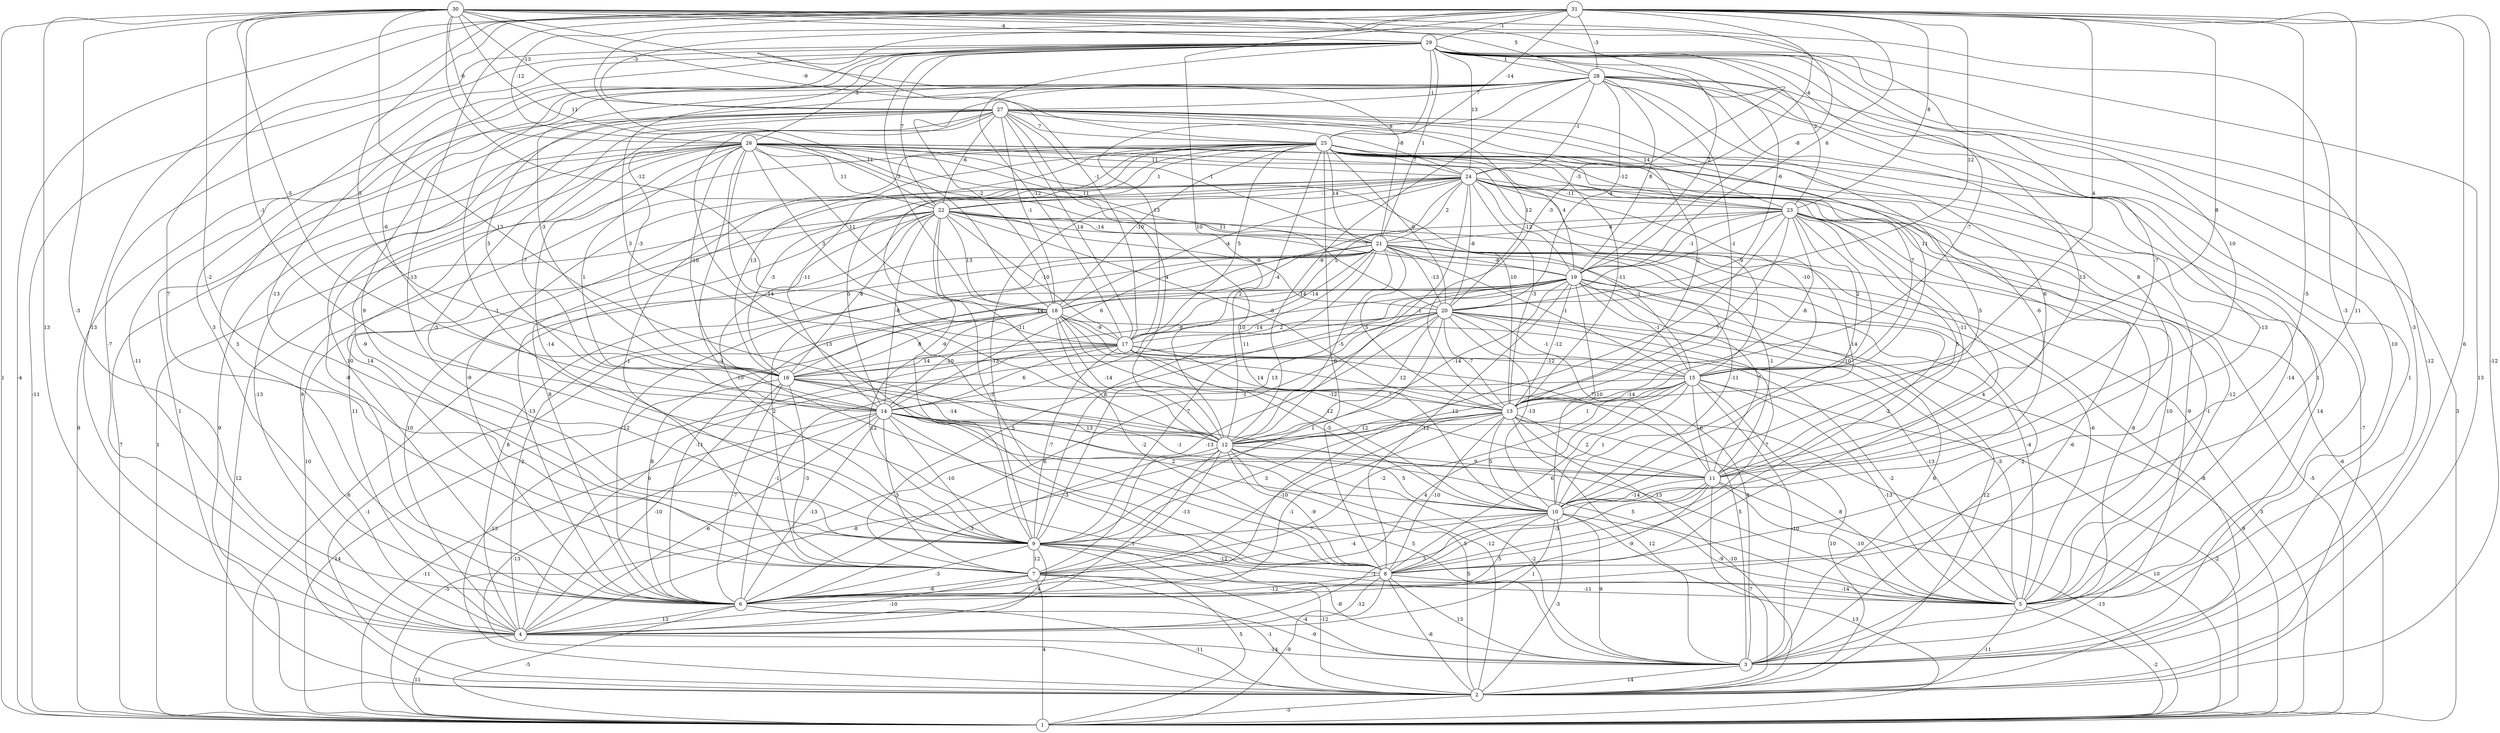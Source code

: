graph { 
	 fontname="Helvetica,Arial,sans-serif" 
	 node [shape = circle]; 
	 31 -- 1 [label = "-4"];
	 31 -- 2 [label = "-12"];
	 31 -- 3 [label = "6"];
	 31 -- 4 [label = "13"];
	 31 -- 6 [label = "11"];
	 31 -- 7 [label = "7"];
	 31 -- 8 [label = "-5"];
	 31 -- 9 [label = "-13"];
	 31 -- 12 [label = "10"];
	 31 -- 13 [label = "8"];
	 31 -- 15 [label = "4"];
	 31 -- 16 [label = "5"];
	 31 -- 17 [label = "-1"];
	 31 -- 18 [label = "11"];
	 31 -- 19 [label = "6"];
	 31 -- 20 [label = "12"];
	 31 -- 23 [label = "8"];
	 31 -- 24 [label = "-4"];
	 31 -- 25 [label = "-14"];
	 31 -- 26 [label = "-12"];
	 31 -- 27 [label = "-3"];
	 31 -- 28 [label = "-3"];
	 31 -- 29 [label = "-1"];
	 30 -- 1 [label = "1"];
	 30 -- 4 [label = "13"];
	 30 -- 5 [label = "-3"];
	 30 -- 6 [label = "-3"];
	 30 -- 9 [label = "-2"];
	 30 -- 11 [label = "10"];
	 30 -- 12 [label = "13"];
	 30 -- 13 [label = "-3"];
	 30 -- 14 [label = "-1"];
	 30 -- 16 [label = "-5"];
	 30 -- 17 [label = "-12"];
	 30 -- 19 [label = "-8"];
	 30 -- 21 [label = "8"];
	 30 -- 22 [label = "11"];
	 30 -- 25 [label = "-9"];
	 30 -- 26 [label = "-6"];
	 30 -- 27 [label = "-13"];
	 30 -- 28 [label = "5"];
	 30 -- 29 [label = "-4"];
	 29 -- 1 [label = "-11"];
	 29 -- 2 [label = "13"];
	 29 -- 3 [label = "-12"];
	 29 -- 4 [label = "-7"];
	 29 -- 5 [label = "-3"];
	 29 -- 6 [label = "3"];
	 29 -- 8 [label = "-1"];
	 29 -- 9 [label = "-13"];
	 29 -- 10 [label = "8"];
	 29 -- 11 [label = "-7"];
	 29 -- 12 [label = "3"];
	 29 -- 13 [label = "-7"];
	 29 -- 14 [label = "-6"];
	 29 -- 17 [label = "-12"];
	 29 -- 18 [label = "3"];
	 29 -- 19 [label = "2"];
	 29 -- 20 [label = "-6"];
	 29 -- 21 [label = "1"];
	 29 -- 22 [label = "7"];
	 29 -- 23 [label = "2"];
	 29 -- 24 [label = "13"];
	 29 -- 25 [label = "-1"];
	 29 -- 26 [label = "3"];
	 29 -- 28 [label = "1"];
	 28 -- 1 [label = "3"];
	 28 -- 3 [label = "1"];
	 28 -- 4 [label = "-11"];
	 28 -- 5 [label = "10"];
	 28 -- 6 [label = "3"];
	 28 -- 8 [label = "-13"];
	 28 -- 9 [label = "9"];
	 28 -- 10 [label = "6"];
	 28 -- 11 [label = "13"];
	 28 -- 12 [label = "-9"];
	 28 -- 13 [label = "-1"];
	 28 -- 14 [label = "5"];
	 28 -- 16 [label = "-3"];
	 28 -- 17 [label = "13"];
	 28 -- 18 [label = "-2"];
	 28 -- 19 [label = "8"];
	 28 -- 20 [label = "-4"];
	 28 -- 24 [label = "-1"];
	 28 -- 27 [label = "7"];
	 27 -- 1 [label = "9"];
	 27 -- 2 [label = "1"];
	 27 -- 6 [label = "10"];
	 27 -- 7 [label = "-9"];
	 27 -- 8 [label = "-13"];
	 27 -- 9 [label = "-3"];
	 27 -- 10 [label = "5"];
	 27 -- 12 [label = "4"];
	 27 -- 13 [label = "2"];
	 27 -- 14 [label = "-7"];
	 27 -- 15 [label = "11"];
	 27 -- 16 [label = "-3"];
	 27 -- 17 [label = "14"];
	 27 -- 18 [label = "-1"];
	 27 -- 20 [label = "12"];
	 27 -- 21 [label = "-1"];
	 27 -- 22 [label = "-6"];
	 27 -- 23 [label = "14"];
	 27 -- 24 [label = "-8"];
	 27 -- 25 [label = "7"];
	 26 -- 1 [label = "7"];
	 26 -- 2 [label = "9"];
	 26 -- 3 [label = "-9"];
	 26 -- 4 [label = "-13"];
	 26 -- 5 [label = "-14"];
	 26 -- 6 [label = "-8"];
	 26 -- 7 [label = "14"];
	 26 -- 8 [label = "-4"];
	 26 -- 9 [label = "-14"];
	 26 -- 10 [label = "10"];
	 26 -- 12 [label = "14"];
	 26 -- 13 [label = "10"];
	 26 -- 14 [label = "1"];
	 26 -- 15 [label = "-9"];
	 26 -- 16 [label = "-10"];
	 26 -- 17 [label = "3"];
	 26 -- 18 [label = "11"];
	 26 -- 20 [label = "11"];
	 26 -- 21 [label = "11"];
	 26 -- 22 [label = "11"];
	 26 -- 23 [label = "-3"];
	 26 -- 24 [label = "11"];
	 25 -- 1 [label = "1"];
	 25 -- 2 [label = "-7"];
	 25 -- 3 [label = "14"];
	 25 -- 4 [label = "9"];
	 25 -- 5 [label = "1"];
	 25 -- 6 [label = "-9"];
	 25 -- 7 [label = "-1"];
	 25 -- 8 [label = "-8"];
	 25 -- 9 [label = "-9"];
	 25 -- 11 [label = "-6"];
	 25 -- 12 [label = "2"];
	 25 -- 13 [label = "-11"];
	 25 -- 14 [label = "-11"];
	 25 -- 15 [label = "7"];
	 25 -- 16 [label = "13"];
	 25 -- 17 [label = "5"];
	 25 -- 18 [label = "-10"];
	 25 -- 19 [label = "4"];
	 25 -- 20 [label = "-9"];
	 25 -- 21 [label = "14"];
	 25 -- 22 [label = "1"];
	 25 -- 23 [label = "-12"];
	 25 -- 24 [label = "7"];
	 24 -- 1 [label = "-6"];
	 24 -- 3 [label = "-8"];
	 24 -- 4 [label = "11"];
	 24 -- 5 [label = "-12"];
	 24 -- 6 [label = "8"];
	 24 -- 9 [label = "-12"];
	 24 -- 10 [label = "14"];
	 24 -- 11 [label = "-11"];
	 24 -- 12 [label = "-1"];
	 24 -- 13 [label = "-3"];
	 24 -- 14 [label = "5"];
	 24 -- 15 [label = "-10"];
	 24 -- 16 [label = "-3"];
	 24 -- 17 [label = "5"];
	 24 -- 18 [label = "-4"];
	 24 -- 19 [label = "-12"];
	 24 -- 20 [label = "-8"];
	 24 -- 21 [label = "2"];
	 24 -- 22 [label = "-1"];
	 24 -- 23 [label = "-11"];
	 23 -- 1 [label = "-5"];
	 23 -- 3 [label = "-6"];
	 23 -- 5 [label = "-1"];
	 23 -- 6 [label = "12"];
	 23 -- 8 [label = "4"];
	 23 -- 9 [label = "13"];
	 23 -- 10 [label = "-10"];
	 23 -- 11 [label = "5"];
	 23 -- 12 [label = "7"];
	 23 -- 13 [label = "-8"];
	 23 -- 14 [label = "6"];
	 23 -- 15 [label = "2"];
	 23 -- 19 [label = "-1"];
	 23 -- 21 [label = "4"];
	 22 -- 1 [label = "12"];
	 22 -- 2 [label = "10"];
	 22 -- 4 [label = "10"];
	 22 -- 5 [label = "10"];
	 22 -- 6 [label = "-13"];
	 22 -- 8 [label = "-3"];
	 22 -- 9 [label = "-10"];
	 22 -- 12 [label = "-11"];
	 22 -- 13 [label = "-8"];
	 22 -- 14 [label = "-8"];
	 22 -- 15 [label = "-1"];
	 22 -- 16 [label = "8"];
	 22 -- 17 [label = "-10"];
	 22 -- 18 [label = "13"];
	 22 -- 19 [label = "-7"];
	 22 -- 20 [label = "-9"];
	 22 -- 21 [label = "-14"];
	 21 -- 1 [label = "6"];
	 21 -- 2 [label = "-8"];
	 21 -- 3 [label = "-2"];
	 21 -- 4 [label = "8"];
	 21 -- 5 [label = "-6"];
	 21 -- 6 [label = "-12"];
	 21 -- 7 [label = "2"];
	 21 -- 8 [label = "-2"];
	 21 -- 9 [label = "8"];
	 21 -- 10 [label = "-11"];
	 21 -- 11 [label = "-1"];
	 21 -- 12 [label = "-5"];
	 21 -- 13 [label = "5"];
	 21 -- 14 [label = "-14"];
	 21 -- 15 [label = "-1"];
	 21 -- 16 [label = "14"];
	 21 -- 17 [label = "-14"];
	 21 -- 18 [label = "-4"];
	 21 -- 19 [label = "-8"];
	 21 -- 20 [label = "-13"];
	 20 -- 1 [label = "9"];
	 20 -- 4 [label = "6"];
	 20 -- 5 [label = "-3"];
	 20 -- 6 [label = "6"];
	 20 -- 7 [label = "-13"];
	 20 -- 8 [label = "7"];
	 20 -- 9 [label = "1"];
	 20 -- 10 [label = "-13"];
	 20 -- 11 [label = "7"];
	 20 -- 12 [label = "12"];
	 20 -- 13 [label = "-7"];
	 20 -- 15 [label = "-1"];
	 20 -- 16 [label = "11"];
	 20 -- 17 [label = "2"];
	 19 -- 1 [label = "3"];
	 19 -- 2 [label = "12"];
	 19 -- 3 [label = "6"];
	 19 -- 4 [label = "-2"];
	 19 -- 5 [label = "-4"];
	 19 -- 6 [label = "-11"];
	 19 -- 7 [label = "5"];
	 19 -- 8 [label = "-12"];
	 19 -- 9 [label = "7"];
	 19 -- 10 [label = "-10"];
	 19 -- 11 [label = "7"];
	 19 -- 12 [label = "-14"];
	 19 -- 13 [label = "-12"];
	 19 -- 15 [label = "-1"];
	 19 -- 16 [label = "-8"];
	 19 -- 18 [label = "14"];
	 18 -- 2 [label = "-1"];
	 18 -- 3 [label = "4"];
	 18 -- 5 [label = "-13"];
	 18 -- 6 [label = "8"];
	 18 -- 8 [label = "-2"];
	 18 -- 9 [label = "12"];
	 18 -- 10 [label = "12"];
	 18 -- 11 [label = "-12"];
	 18 -- 12 [label = "-14"];
	 18 -- 14 [label = "-10"];
	 18 -- 16 [label = "8"];
	 18 -- 17 [label = "-9"];
	 17 -- 2 [label = "-13"];
	 17 -- 3 [label = "5"];
	 17 -- 5 [label = "-2"];
	 17 -- 6 [label = "-1"];
	 17 -- 9 [label = "-7"];
	 17 -- 10 [label = "-5"];
	 17 -- 13 [label = "14"];
	 17 -- 14 [label = "6"];
	 17 -- 15 [label = "-12"];
	 17 -- 16 [label = "14"];
	 16 -- 1 [label = "14"];
	 16 -- 2 [label = "-12"];
	 16 -- 4 [label = "-10"];
	 16 -- 5 [label = "13"];
	 16 -- 6 [label = "-7"];
	 16 -- 7 [label = "-3"];
	 16 -- 12 [label = "-14"];
	 16 -- 13 [label = "7"];
	 15 -- 1 [label = "-2"];
	 15 -- 2 [label = "10"];
	 15 -- 3 [label = "-10"];
	 15 -- 5 [label = "-13"];
	 15 -- 6 [label = "4"];
	 15 -- 7 [label = "-2"];
	 15 -- 8 [label = "6"];
	 15 -- 10 [label = "1"];
	 15 -- 11 [label = "-6"];
	 15 -- 12 [label = "1"];
	 15 -- 13 [label = "-14"];
	 15 -- 14 [label = "-1"];
	 14 -- 1 [label = "-11"];
	 14 -- 2 [label = "-13"];
	 14 -- 3 [label = "5"];
	 14 -- 4 [label = "-6"];
	 14 -- 5 [label = "5"];
	 14 -- 6 [label = "-13"];
	 14 -- 7 [label = "5"];
	 14 -- 8 [label = "-3"];
	 14 -- 9 [label = "-10"];
	 14 -- 10 [label = "2"];
	 14 -- 11 [label = "-1"];
	 14 -- 12 [label = "13"];
	 13 -- 1 [label = "10"];
	 13 -- 2 [label = "-10"];
	 13 -- 3 [label = "12"];
	 13 -- 4 [label = "-8"];
	 13 -- 5 [label = "8"];
	 13 -- 6 [label = "-1"];
	 13 -- 7 [label = "-10"];
	 13 -- 8 [label = "-10"];
	 13 -- 9 [label = "3"];
	 13 -- 10 [label = "5"];
	 13 -- 11 [label = "2"];
	 13 -- 12 [label = "12"];
	 12 -- 1 [label = "-5"];
	 12 -- 2 [label = "5"];
	 12 -- 3 [label = "-2"];
	 12 -- 4 [label = "1"];
	 12 -- 6 [label = "-3"];
	 12 -- 7 [label = "-13"];
	 12 -- 8 [label = "-9"];
	 12 -- 10 [label = "5"];
	 12 -- 11 [label = "9"];
	 11 -- 1 [label = "-13"];
	 11 -- 2 [label = "-7"];
	 11 -- 4 [label = "3"];
	 11 -- 5 [label = "-10"];
	 11 -- 6 [label = "-9"];
	 11 -- 8 [label = "-3"];
	 11 -- 10 [label = "-14"];
	 10 -- 1 [label = "13"];
	 10 -- 2 [label = "-3"];
	 10 -- 3 [label = "9"];
	 10 -- 4 [label = "1"];
	 10 -- 5 [label = "-9"];
	 10 -- 6 [label = "5"];
	 10 -- 7 [label = "-4"];
	 10 -- 8 [label = "5"];
	 10 -- 9 [label = "7"];
	 9 -- 1 [label = "5"];
	 9 -- 2 [label = "-12"];
	 9 -- 3 [label = "-8"];
	 9 -- 4 [label = "4"];
	 9 -- 5 [label = "-1"];
	 9 -- 6 [label = "-3"];
	 9 -- 7 [label = "12"];
	 9 -- 8 [label = "-12"];
	 8 -- 1 [label = "-9"];
	 8 -- 2 [label = "-8"];
	 8 -- 3 [label = "13"];
	 8 -- 4 [label = "-12"];
	 8 -- 5 [label = "-14"];
	 8 -- 6 [label = "-12"];
	 7 -- 1 [label = "4"];
	 7 -- 2 [label = "-1"];
	 7 -- 3 [label = "-4"];
	 7 -- 4 [label = "-10"];
	 7 -- 5 [label = "-11"];
	 7 -- 6 [label = "-6"];
	 6 -- 1 [label = "-5"];
	 6 -- 2 [label = "-11"];
	 6 -- 3 [label = "-9"];
	 6 -- 4 [label = "13"];
	 5 -- 1 [label = "-2"];
	 5 -- 2 [label = "-11"];
	 4 -- 1 [label = "11"];
	 4 -- 3 [label = "-14"];
	 3 -- 2 [label = "14"];
	 2 -- 1 [label = "-5"];
	 1;
	 2;
	 3;
	 4;
	 5;
	 6;
	 7;
	 8;
	 9;
	 10;
	 11;
	 12;
	 13;
	 14;
	 15;
	 16;
	 17;
	 18;
	 19;
	 20;
	 21;
	 22;
	 23;
	 24;
	 25;
	 26;
	 27;
	 28;
	 29;
	 30;
	 31;
}

